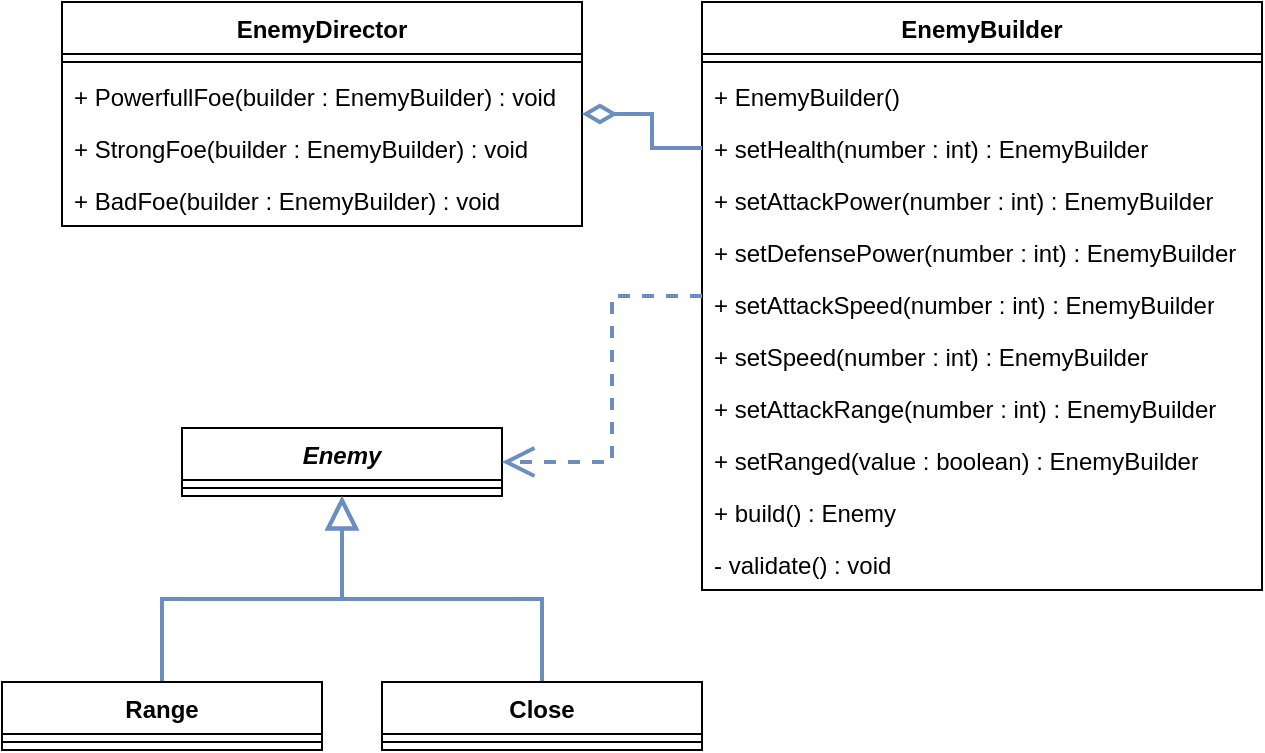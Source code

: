 <mxfile version="26.2.15">
  <diagram id="C5RBs43oDa-KdzZeNtuy" name="Page-1">
    <mxGraphModel dx="1412" dy="858" grid="1" gridSize="10" guides="1" tooltips="1" connect="1" arrows="1" fold="1" page="1" pageScale="1" pageWidth="827" pageHeight="1169" math="0" shadow="0">
      <root>
        <mxCell id="WIyWlLk6GJQsqaUBKTNV-0" />
        <mxCell id="WIyWlLk6GJQsqaUBKTNV-1" parent="WIyWlLk6GJQsqaUBKTNV-0" />
        <mxCell id="-sgYSQU4tFjS7iFEakyH-0" value="EnemyDirector" style="swimlane;fontStyle=1;align=center;verticalAlign=top;childLayout=stackLayout;horizontal=1;startSize=26;horizontalStack=0;resizeParent=1;resizeParentMax=0;resizeLast=0;collapsible=1;marginBottom=0;whiteSpace=wrap;html=1;" vertex="1" parent="WIyWlLk6GJQsqaUBKTNV-1">
          <mxGeometry x="50" y="517" width="260" height="112" as="geometry" />
        </mxCell>
        <mxCell id="-sgYSQU4tFjS7iFEakyH-2" value="" style="line;strokeWidth=1;fillColor=none;align=left;verticalAlign=middle;spacingTop=-1;spacingLeft=3;spacingRight=3;rotatable=0;labelPosition=right;points=[];portConstraint=eastwest;strokeColor=inherit;" vertex="1" parent="-sgYSQU4tFjS7iFEakyH-0">
          <mxGeometry y="26" width="260" height="8" as="geometry" />
        </mxCell>
        <mxCell id="-sgYSQU4tFjS7iFEakyH-3" value="+ PowerfullFoe(builder : EnemyBuilder) : void" style="text;strokeColor=none;fillColor=none;align=left;verticalAlign=top;spacingLeft=4;spacingRight=4;overflow=hidden;rotatable=0;points=[[0,0.5],[1,0.5]];portConstraint=eastwest;whiteSpace=wrap;html=1;" vertex="1" parent="-sgYSQU4tFjS7iFEakyH-0">
          <mxGeometry y="34" width="260" height="26" as="geometry" />
        </mxCell>
        <mxCell id="-sgYSQU4tFjS7iFEakyH-17" value="+ StrongFoe(builder : EnemyBuilder) : void" style="text;strokeColor=none;fillColor=none;align=left;verticalAlign=top;spacingLeft=4;spacingRight=4;overflow=hidden;rotatable=0;points=[[0,0.5],[1,0.5]];portConstraint=eastwest;whiteSpace=wrap;html=1;" vertex="1" parent="-sgYSQU4tFjS7iFEakyH-0">
          <mxGeometry y="60" width="260" height="26" as="geometry" />
        </mxCell>
        <mxCell id="-sgYSQU4tFjS7iFEakyH-18" value="+ BadFoe(builder : EnemyBuilder) : void" style="text;strokeColor=none;fillColor=none;align=left;verticalAlign=top;spacingLeft=4;spacingRight=4;overflow=hidden;rotatable=0;points=[[0,0.5],[1,0.5]];portConstraint=eastwest;whiteSpace=wrap;html=1;" vertex="1" parent="-sgYSQU4tFjS7iFEakyH-0">
          <mxGeometry y="86" width="260" height="26" as="geometry" />
        </mxCell>
        <mxCell id="-sgYSQU4tFjS7iFEakyH-4" value="EnemyBuilder" style="swimlane;fontStyle=1;align=center;verticalAlign=top;childLayout=stackLayout;horizontal=1;startSize=26;horizontalStack=0;resizeParent=1;resizeParentMax=0;resizeLast=0;collapsible=1;marginBottom=0;whiteSpace=wrap;html=1;" vertex="1" parent="WIyWlLk6GJQsqaUBKTNV-1">
          <mxGeometry x="370" y="517" width="280" height="294" as="geometry" />
        </mxCell>
        <mxCell id="-sgYSQU4tFjS7iFEakyH-5" value="" style="line;strokeWidth=1;fillColor=none;align=left;verticalAlign=middle;spacingTop=-1;spacingLeft=3;spacingRight=3;rotatable=0;labelPosition=right;points=[];portConstraint=eastwest;strokeColor=inherit;" vertex="1" parent="-sgYSQU4tFjS7iFEakyH-4">
          <mxGeometry y="26" width="280" height="8" as="geometry" />
        </mxCell>
        <mxCell id="-sgYSQU4tFjS7iFEakyH-30" value="+ EnemyBuilder()" style="text;strokeColor=none;fillColor=none;align=left;verticalAlign=top;spacingLeft=4;spacingRight=4;overflow=hidden;rotatable=0;points=[[0,0.5],[1,0.5]];portConstraint=eastwest;whiteSpace=wrap;html=1;" vertex="1" parent="-sgYSQU4tFjS7iFEakyH-4">
          <mxGeometry y="34" width="280" height="26" as="geometry" />
        </mxCell>
        <mxCell id="-sgYSQU4tFjS7iFEakyH-6" value="+ setHealth(number : int) : EnemyBuilder" style="text;strokeColor=none;fillColor=none;align=left;verticalAlign=top;spacingLeft=4;spacingRight=4;overflow=hidden;rotatable=0;points=[[0,0.5],[1,0.5]];portConstraint=eastwest;whiteSpace=wrap;html=1;" vertex="1" parent="-sgYSQU4tFjS7iFEakyH-4">
          <mxGeometry y="60" width="280" height="26" as="geometry" />
        </mxCell>
        <mxCell id="-sgYSQU4tFjS7iFEakyH-22" value="+ setAttackPower(number : int) : EnemyBuilder" style="text;strokeColor=none;fillColor=none;align=left;verticalAlign=top;spacingLeft=4;spacingRight=4;overflow=hidden;rotatable=0;points=[[0,0.5],[1,0.5]];portConstraint=eastwest;whiteSpace=wrap;html=1;" vertex="1" parent="-sgYSQU4tFjS7iFEakyH-4">
          <mxGeometry y="86" width="280" height="26" as="geometry" />
        </mxCell>
        <mxCell id="-sgYSQU4tFjS7iFEakyH-23" value="+ setDefensePower(number : int) : EnemyBuilder" style="text;strokeColor=none;fillColor=none;align=left;verticalAlign=top;spacingLeft=4;spacingRight=4;overflow=hidden;rotatable=0;points=[[0,0.5],[1,0.5]];portConstraint=eastwest;whiteSpace=wrap;html=1;" vertex="1" parent="-sgYSQU4tFjS7iFEakyH-4">
          <mxGeometry y="112" width="280" height="26" as="geometry" />
        </mxCell>
        <mxCell id="-sgYSQU4tFjS7iFEakyH-24" value="+ setAttackSpeed(number : int) : EnemyBuilder" style="text;strokeColor=none;fillColor=none;align=left;verticalAlign=top;spacingLeft=4;spacingRight=4;overflow=hidden;rotatable=0;points=[[0,0.5],[1,0.5]];portConstraint=eastwest;whiteSpace=wrap;html=1;" vertex="1" parent="-sgYSQU4tFjS7iFEakyH-4">
          <mxGeometry y="138" width="280" height="26" as="geometry" />
        </mxCell>
        <mxCell id="-sgYSQU4tFjS7iFEakyH-25" value="+ setSpeed(number : int) : EnemyBuilder" style="text;strokeColor=none;fillColor=none;align=left;verticalAlign=top;spacingLeft=4;spacingRight=4;overflow=hidden;rotatable=0;points=[[0,0.5],[1,0.5]];portConstraint=eastwest;whiteSpace=wrap;html=1;" vertex="1" parent="-sgYSQU4tFjS7iFEakyH-4">
          <mxGeometry y="164" width="280" height="26" as="geometry" />
        </mxCell>
        <mxCell id="-sgYSQU4tFjS7iFEakyH-26" value="+ setAttackRange(number : int) : EnemyBuilder" style="text;strokeColor=none;fillColor=none;align=left;verticalAlign=top;spacingLeft=4;spacingRight=4;overflow=hidden;rotatable=0;points=[[0,0.5],[1,0.5]];portConstraint=eastwest;whiteSpace=wrap;html=1;" vertex="1" parent="-sgYSQU4tFjS7iFEakyH-4">
          <mxGeometry y="190" width="280" height="26" as="geometry" />
        </mxCell>
        <mxCell id="-sgYSQU4tFjS7iFEakyH-27" value="+ setRanged(value : boolean) : EnemyBuilder" style="text;strokeColor=none;fillColor=none;align=left;verticalAlign=top;spacingLeft=4;spacingRight=4;overflow=hidden;rotatable=0;points=[[0,0.5],[1,0.5]];portConstraint=eastwest;whiteSpace=wrap;html=1;" vertex="1" parent="-sgYSQU4tFjS7iFEakyH-4">
          <mxGeometry y="216" width="280" height="26" as="geometry" />
        </mxCell>
        <mxCell id="-sgYSQU4tFjS7iFEakyH-29" value="+ build() : Enemy" style="text;strokeColor=none;fillColor=none;align=left;verticalAlign=top;spacingLeft=4;spacingRight=4;overflow=hidden;rotatable=0;points=[[0,0.5],[1,0.5]];portConstraint=eastwest;whiteSpace=wrap;html=1;" vertex="1" parent="-sgYSQU4tFjS7iFEakyH-4">
          <mxGeometry y="242" width="280" height="26" as="geometry" />
        </mxCell>
        <mxCell id="-sgYSQU4tFjS7iFEakyH-28" value="- validate() : void" style="text;strokeColor=none;fillColor=none;align=left;verticalAlign=top;spacingLeft=4;spacingRight=4;overflow=hidden;rotatable=0;points=[[0,0.5],[1,0.5]];portConstraint=eastwest;whiteSpace=wrap;html=1;" vertex="1" parent="-sgYSQU4tFjS7iFEakyH-4">
          <mxGeometry y="268" width="280" height="26" as="geometry" />
        </mxCell>
        <mxCell id="-sgYSQU4tFjS7iFEakyH-7" value="&lt;i&gt;Enemy&lt;/i&gt;" style="swimlane;fontStyle=1;align=center;verticalAlign=top;childLayout=stackLayout;horizontal=1;startSize=26;horizontalStack=0;resizeParent=1;resizeParentMax=0;resizeLast=0;collapsible=1;marginBottom=0;whiteSpace=wrap;html=1;" vertex="1" parent="WIyWlLk6GJQsqaUBKTNV-1">
          <mxGeometry x="110" y="730" width="160" height="34" as="geometry" />
        </mxCell>
        <mxCell id="-sgYSQU4tFjS7iFEakyH-8" value="" style="line;strokeWidth=1;fillColor=none;align=left;verticalAlign=middle;spacingTop=-1;spacingLeft=3;spacingRight=3;rotatable=0;labelPosition=right;points=[];portConstraint=eastwest;strokeColor=inherit;" vertex="1" parent="-sgYSQU4tFjS7iFEakyH-7">
          <mxGeometry y="26" width="160" height="8" as="geometry" />
        </mxCell>
        <mxCell id="-sgYSQU4tFjS7iFEakyH-15" style="edgeStyle=orthogonalEdgeStyle;rounded=0;orthogonalLoop=1;jettySize=auto;html=1;exitX=0.5;exitY=0;exitDx=0;exitDy=0;fillColor=#dae8fc;strokeColor=#6c8ebf;strokeWidth=2;endSize=12;startSize=12;endArrow=block;endFill=0;" edge="1" parent="WIyWlLk6GJQsqaUBKTNV-1" source="-sgYSQU4tFjS7iFEakyH-10" target="-sgYSQU4tFjS7iFEakyH-7">
          <mxGeometry relative="1" as="geometry" />
        </mxCell>
        <mxCell id="-sgYSQU4tFjS7iFEakyH-10" value="Range" style="swimlane;fontStyle=1;align=center;verticalAlign=top;childLayout=stackLayout;horizontal=1;startSize=26;horizontalStack=0;resizeParent=1;resizeParentMax=0;resizeLast=0;collapsible=1;marginBottom=0;whiteSpace=wrap;html=1;" vertex="1" parent="WIyWlLk6GJQsqaUBKTNV-1">
          <mxGeometry x="20" y="857" width="160" height="34" as="geometry" />
        </mxCell>
        <mxCell id="-sgYSQU4tFjS7iFEakyH-11" value="" style="line;strokeWidth=1;fillColor=none;align=left;verticalAlign=middle;spacingTop=-1;spacingLeft=3;spacingRight=3;rotatable=0;labelPosition=right;points=[];portConstraint=eastwest;strokeColor=inherit;" vertex="1" parent="-sgYSQU4tFjS7iFEakyH-10">
          <mxGeometry y="26" width="160" height="8" as="geometry" />
        </mxCell>
        <mxCell id="-sgYSQU4tFjS7iFEakyH-16" style="edgeStyle=orthogonalEdgeStyle;shape=connector;rounded=0;orthogonalLoop=1;jettySize=auto;html=1;exitX=0.5;exitY=0;exitDx=0;exitDy=0;strokeColor=#6c8ebf;strokeWidth=2;align=center;verticalAlign=middle;fontFamily=Helvetica;fontSize=11;fontColor=default;labelBackgroundColor=default;startSize=12;endArrow=block;endSize=12;fillColor=#dae8fc;endFill=0;" edge="1" parent="WIyWlLk6GJQsqaUBKTNV-1" source="-sgYSQU4tFjS7iFEakyH-12" target="-sgYSQU4tFjS7iFEakyH-7">
          <mxGeometry relative="1" as="geometry" />
        </mxCell>
        <mxCell id="-sgYSQU4tFjS7iFEakyH-12" value="&lt;span&gt;Close&lt;/span&gt;" style="swimlane;fontStyle=1;align=center;verticalAlign=top;childLayout=stackLayout;horizontal=1;startSize=26;horizontalStack=0;resizeParent=1;resizeParentMax=0;resizeLast=0;collapsible=1;marginBottom=0;whiteSpace=wrap;html=1;" vertex="1" parent="WIyWlLk6GJQsqaUBKTNV-1">
          <mxGeometry x="210" y="857" width="160" height="34" as="geometry" />
        </mxCell>
        <mxCell id="-sgYSQU4tFjS7iFEakyH-13" value="" style="line;strokeWidth=1;fillColor=none;align=left;verticalAlign=middle;spacingTop=-1;spacingLeft=3;spacingRight=3;rotatable=0;labelPosition=right;points=[];portConstraint=eastwest;strokeColor=inherit;" vertex="1" parent="-sgYSQU4tFjS7iFEakyH-12">
          <mxGeometry y="26" width="160" height="8" as="geometry" />
        </mxCell>
        <mxCell id="-sgYSQU4tFjS7iFEakyH-20" style="edgeStyle=orthogonalEdgeStyle;shape=connector;rounded=0;orthogonalLoop=1;jettySize=auto;html=1;exitX=0;exitY=0.5;exitDx=0;exitDy=0;strokeColor=#6c8ebf;strokeWidth=2;align=center;verticalAlign=middle;fontFamily=Helvetica;fontSize=11;fontColor=default;labelBackgroundColor=default;startSize=12;endArrow=diamondThin;endSize=12;fillColor=#dae8fc;endFill=0;" edge="1" parent="WIyWlLk6GJQsqaUBKTNV-1" source="-sgYSQU4tFjS7iFEakyH-6" target="-sgYSQU4tFjS7iFEakyH-0">
          <mxGeometry relative="1" as="geometry" />
        </mxCell>
        <mxCell id="-sgYSQU4tFjS7iFEakyH-21" style="edgeStyle=orthogonalEdgeStyle;shape=connector;rounded=0;orthogonalLoop=1;jettySize=auto;html=1;strokeColor=#6c8ebf;strokeWidth=2;align=center;verticalAlign=middle;fontFamily=Helvetica;fontSize=11;fontColor=default;labelBackgroundColor=default;startSize=12;endArrow=open;endSize=12;fillColor=#dae8fc;dashed=1;endFill=0;" edge="1" parent="WIyWlLk6GJQsqaUBKTNV-1" source="-sgYSQU4tFjS7iFEakyH-4" target="-sgYSQU4tFjS7iFEakyH-7">
          <mxGeometry relative="1" as="geometry">
            <mxPoint x="505" y="886" as="sourcePoint" />
          </mxGeometry>
        </mxCell>
      </root>
    </mxGraphModel>
  </diagram>
</mxfile>
